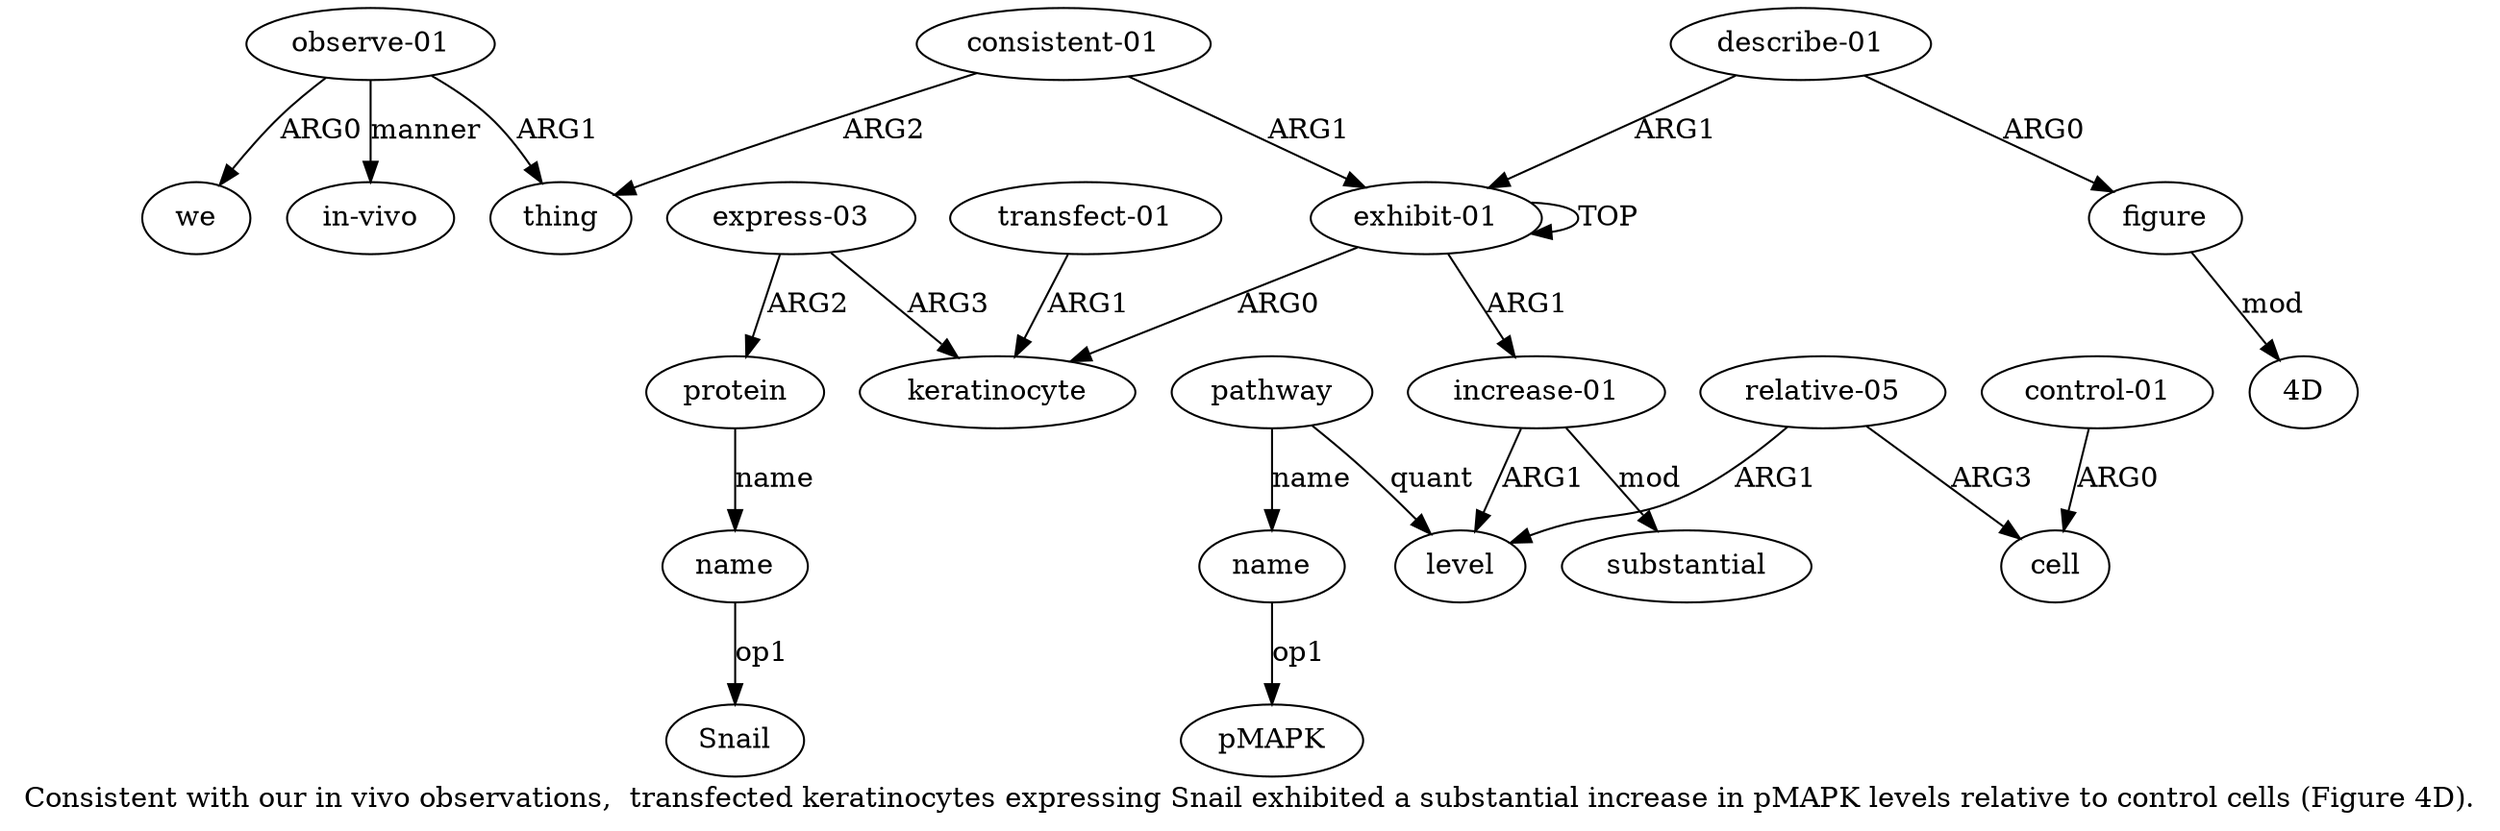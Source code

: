 digraph  {
	graph [label="Consistent with our in vivo observations,  transfected keratinocytes expressing Snail exhibited a substantial increase in pMAPK \
levels relative to control cells (Figure 4D)."];
	node [label="\N"];
	a20	 [color=black,
		gold_ind=20,
		gold_label="in-vivo",
		label="in-vivo",
		test_ind=20,
		test_label="in-vivo"];
	a8	 [color=black,
		gold_ind=8,
		gold_label=pathway,
		label=pathway,
		test_ind=8,
		test_label=pathway];
	a7	 [color=black,
		gold_ind=7,
		gold_label=level,
		label=level,
		test_ind=7,
		test_label=level];
	a8 -> a7 [key=0,
	color=black,
	gold_label=quant,
	label=quant,
	test_label=quant];
a9 [color=black,
	gold_ind=9,
	gold_label=name,
	label=name,
	test_ind=9,
	test_label=name];
a8 -> a9 [key=0,
color=black,
gold_label=name,
label=name,
test_label=name];
"a15 4D" [color=black,
gold_ind=-1,
gold_label="4D",
label="4D",
test_ind=-1,
test_label="4D"];
a15 [color=black,
gold_ind=15,
gold_label=figure,
label=figure,
test_ind=15,
test_label=figure];
a15 -> "a15 4D" [key=0,
color=black,
gold_label=mod,
label=mod,
test_label=mod];
a14 [color=black,
gold_ind=14,
gold_label="describe-01",
label="describe-01",
test_ind=14,
test_label="describe-01"];
a14 -> a15 [key=0,
color=black,
gold_label=ARG0,
label=ARG0,
test_label=ARG0];
a0 [color=black,
gold_ind=0,
gold_label="exhibit-01",
label="exhibit-01",
test_ind=0,
test_label="exhibit-01"];
a14 -> a0 [key=0,
color=black,
gold_label=ARG1,
label=ARG1,
test_label=ARG1];
a17 [color=black,
gold_ind=17,
gold_label=thing,
label=thing,
test_ind=17,
test_label=thing];
a16 [color=black,
gold_ind=16,
gold_label="consistent-01",
label="consistent-01",
test_ind=16,
test_label="consistent-01"];
a16 -> a17 [key=0,
color=black,
gold_label=ARG2,
label=ARG2,
test_label=ARG2];
a16 -> a0 [key=0,
color=black,
gold_label=ARG1,
label=ARG1,
test_label=ARG1];
a11 [color=black,
gold_ind=11,
gold_label=cell,
label=cell,
test_ind=11,
test_label=cell];
a10 [color=black,
gold_ind=10,
gold_label="relative-05",
label="relative-05",
test_ind=10,
test_label="relative-05"];
a10 -> a11 [key=0,
color=black,
gold_label=ARG3,
label=ARG3,
test_label=ARG3];
a10 -> a7 [key=0,
color=black,
gold_label=ARG1,
label=ARG1,
test_label=ARG1];
a13 [color=black,
gold_ind=13,
gold_label=substantial,
label=substantial,
test_ind=13,
test_label=substantial];
a12 [color=black,
gold_ind=12,
gold_label="control-01",
label="control-01",
test_ind=12,
test_label="control-01"];
a12 -> a11 [key=0,
color=black,
gold_label=ARG0,
label=ARG0,
test_label=ARG0];
a19 [color=black,
gold_ind=19,
gold_label=we,
label=we,
test_ind=19,
test_label=we];
a18 [color=black,
gold_ind=18,
gold_label="observe-01",
label="observe-01",
test_ind=18,
test_label="observe-01"];
a18 -> a20 [key=0,
color=black,
gold_label=manner,
label=manner,
test_label=manner];
a18 -> a17 [key=0,
color=black,
gold_label=ARG1,
label=ARG1,
test_label=ARG1];
a18 -> a19 [key=0,
color=black,
gold_label=ARG0,
label=ARG0,
test_label=ARG0];
a1 [color=black,
gold_ind=1,
gold_label=keratinocyte,
label=keratinocyte,
test_ind=1,
test_label=keratinocyte];
a0 -> a1 [key=0,
color=black,
gold_label=ARG0,
label=ARG0,
test_label=ARG0];
a0 -> a0 [key=0,
color=black,
gold_label=TOP,
label=TOP,
test_label=TOP];
a6 [color=black,
gold_ind=6,
gold_label="increase-01",
label="increase-01",
test_ind=6,
test_label="increase-01"];
a0 -> a6 [key=0,
color=black,
gold_label=ARG1,
label=ARG1,
test_label=ARG1];
a3 [color=black,
gold_ind=3,
gold_label="express-03",
label="express-03",
test_ind=3,
test_label="express-03"];
a3 -> a1 [key=0,
color=black,
gold_label=ARG3,
label=ARG3,
test_label=ARG3];
a4 [color=black,
gold_ind=4,
gold_label=protein,
label=protein,
test_ind=4,
test_label=protein];
a3 -> a4 [key=0,
color=black,
gold_label=ARG2,
label=ARG2,
test_label=ARG2];
a2 [color=black,
gold_ind=2,
gold_label="transfect-01",
label="transfect-01",
test_ind=2,
test_label="transfect-01"];
a2 -> a1 [key=0,
color=black,
gold_label=ARG1,
label=ARG1,
test_label=ARG1];
a5 [color=black,
gold_ind=5,
gold_label=name,
label=name,
test_ind=5,
test_label=name];
"a5 Snail" [color=black,
gold_ind=-1,
gold_label=Snail,
label=Snail,
test_ind=-1,
test_label=Snail];
a5 -> "a5 Snail" [key=0,
color=black,
gold_label=op1,
label=op1,
test_label=op1];
a4 -> a5 [key=0,
color=black,
gold_label=name,
label=name,
test_label=name];
a6 -> a13 [key=0,
color=black,
gold_label=mod,
label=mod,
test_label=mod];
a6 -> a7 [key=0,
color=black,
gold_label=ARG1,
label=ARG1,
test_label=ARG1];
"a9 pMAPK" [color=black,
gold_ind=-1,
gold_label=pMAPK,
label=pMAPK,
test_ind=-1,
test_label=pMAPK];
a9 -> "a9 pMAPK" [key=0,
color=black,
gold_label=op1,
label=op1,
test_label=op1];
}

